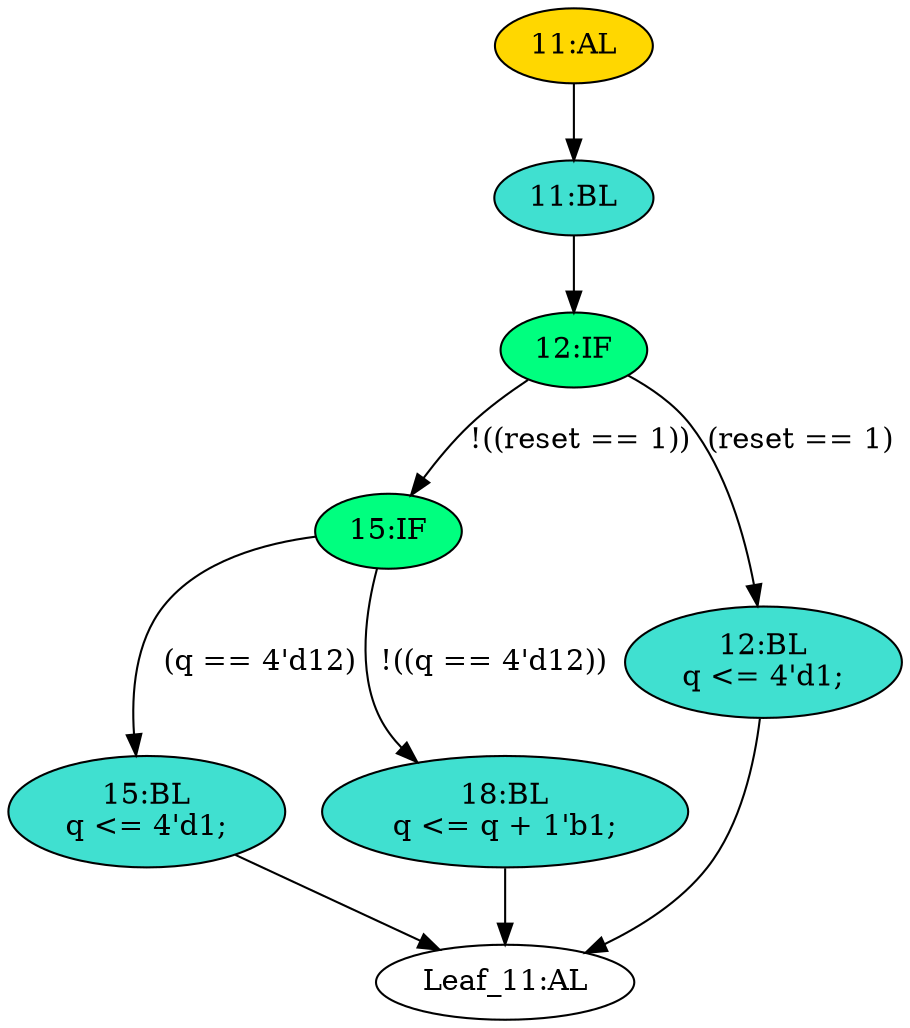 strict digraph "" {
	node [label="\N"];
	"15:IF"	[ast="<pyverilog.vparser.ast.IfStatement object at 0x7f3a7b3b1890>",
		fillcolor=springgreen,
		label="15:IF",
		statements="[]",
		style=filled,
		typ=IfStatement];
	"15:BL"	[ast="<pyverilog.vparser.ast.Block object at 0x7f3a7b3b1910>",
		fillcolor=turquoise,
		label="15:BL
q <= 4'd1;",
		statements="[<pyverilog.vparser.ast.NonblockingSubstitution object at 0x7f3a7b3b1950>]",
		style=filled,
		typ=Block];
	"15:IF" -> "15:BL"	[cond="['q']",
		label="(q == 4'd12)",
		lineno=15];
	"18:BL"	[ast="<pyverilog.vparser.ast.Block object at 0x7f3a7b3b17d0>",
		fillcolor=turquoise,
		label="18:BL
q <= q + 1'b1;",
		statements="[<pyverilog.vparser.ast.NonblockingSubstitution object at 0x7f3a7b3b1510>]",
		style=filled,
		typ=Block];
	"15:IF" -> "18:BL"	[cond="['q']",
		label="!((q == 4'd12))",
		lineno=15];
	"12:IF"	[ast="<pyverilog.vparser.ast.IfStatement object at 0x7f3a7b3b1810>",
		fillcolor=springgreen,
		label="12:IF",
		statements="[]",
		style=filled,
		typ=IfStatement];
	"12:IF" -> "15:IF"	[cond="['reset']",
		label="!((reset == 1))",
		lineno=12];
	"12:BL"	[ast="<pyverilog.vparser.ast.Block object at 0x7f3a7b3b1b50>",
		fillcolor=turquoise,
		label="12:BL
q <= 4'd1;",
		statements="[<pyverilog.vparser.ast.NonblockingSubstitution object at 0x7f3a7b3b1b90>]",
		style=filled,
		typ=Block];
	"12:IF" -> "12:BL"	[cond="['reset']",
		label="(reset == 1)",
		lineno=12];
	"Leaf_11:AL"	[def_var="['q']",
		label="Leaf_11:AL"];
	"15:BL" -> "Leaf_11:AL"	[cond="[]",
		lineno=None];
	"11:BL"	[ast="<pyverilog.vparser.ast.Block object at 0x7f3a7b3b1dd0>",
		fillcolor=turquoise,
		label="11:BL",
		statements="[]",
		style=filled,
		typ=Block];
	"11:BL" -> "12:IF"	[cond="[]",
		lineno=None];
	"18:BL" -> "Leaf_11:AL"	[cond="[]",
		lineno=None];
	"12:BL" -> "Leaf_11:AL"	[cond="[]",
		lineno=None];
	"11:AL"	[ast="<pyverilog.vparser.ast.Always object at 0x7f3a7b3b1e50>",
		clk_sens=True,
		fillcolor=gold,
		label="11:AL",
		sens="['clk']",
		statements="[]",
		style=filled,
		typ=Always,
		use_var="['reset', 'q']"];
	"11:AL" -> "11:BL"	[cond="[]",
		lineno=None];
}
